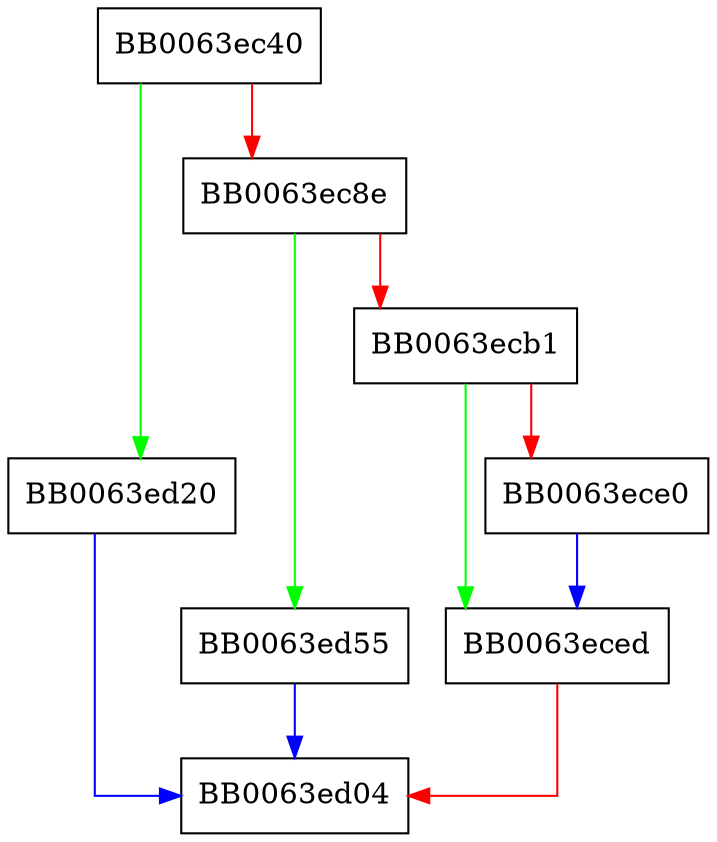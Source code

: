digraph RSA_sign_ASN1_OCTET_STRING {
  node [shape="box"];
  graph [splines=ortho];
  BB0063ec40 -> BB0063ed20 [color="green"];
  BB0063ec40 -> BB0063ec8e [color="red"];
  BB0063ec8e -> BB0063ed55 [color="green"];
  BB0063ec8e -> BB0063ecb1 [color="red"];
  BB0063ecb1 -> BB0063eced [color="green"];
  BB0063ecb1 -> BB0063ece0 [color="red"];
  BB0063ece0 -> BB0063eced [color="blue"];
  BB0063eced -> BB0063ed04 [color="red"];
  BB0063ed20 -> BB0063ed04 [color="blue"];
  BB0063ed55 -> BB0063ed04 [color="blue"];
}